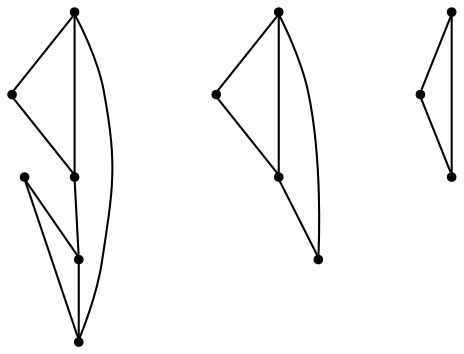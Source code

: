graph {
  node [shape=point,comment="{\"directed\":false,\"doi\":\"10.1007/978-3-642-00219-9_40\",\"figure\":\"7\"}"]

  v0 [pos="1530.9509600262309,595.150656533408"]
  v1 [pos="1446.5757451079612,724.8853156243171"]
  v2 [pos="1368.7679011855014,854.5573909306027"]
  v3 [pos="1472.5325092581816,679.4937545669662"]
  v4 [pos="1290.897417858035,724.8853156243171"]
  v5 [pos="1264.9406218950137,679.4937545669662"]
  v6 [pos="1109.1998779296873,724.8853156243171"]
  v7 [pos="1031.3919862880264,854.5573909306027"]
  v8 [pos="953.5215824925622,724.885315624317"]
  v9 [pos="927.56475471674,679.4937545669662"]
  v10 [pos="791.338460026231,705.4406482243037"]
  v11 [pos="713.4680562307669,835.1129143348107"]
  v12 [pos="635.5976365289023,705.4406482243037"]

  v12 -- v10 [id="-2",pos="635.5976365289023,705.4406482243037 791.338460026231,705.4406482243037 791.338460026231,705.4406482243037 791.338460026231,705.4406482243037"]
  v11 -- v12 [id="-3",pos="713.4680562307669,835.1129143348107 635.5976365289023,705.4406482243037 635.5976365289023,705.4406482243037 635.5976365289023,705.4406482243037"]
  v10 -- v11 [id="-4",pos="791.338460026231,705.4406482243037 713.4680562307669,835.1129143348107 713.4680562307669,835.1129143348107 713.4680562307669,835.1129143348107"]
  v9 -- v6 [id="-5",pos="927.56475471674,679.4937545669662 1109.1998779296873,724.8853156243171 1109.1998779296873,724.8853156243171 1109.1998779296873,724.8853156243171"]
  v8 -- v6 [id="-6",pos="953.5215824925622,724.885315624317 1109.1998779296873,724.8853156243171 1109.1998779296873,724.8853156243171 1109.1998779296873,724.8853156243171"]
  v8 -- v9 [id="-7",pos="953.5215824925622,724.885315624317 927.56475471674,679.4937545669662 927.56475471674,679.4937545669662 927.56475471674,679.4937545669662"]
  v7 -- v8 [id="-8",pos="1031.3919862880264,854.5573909306027 953.5215824925622,724.885315624317 953.5215824925622,724.885315624317 953.5215824925622,724.885315624317"]
  v6 -- v7 [id="-9",pos="1109.1998779296873,724.8853156243171 1031.3919862880264,854.5573909306027 1031.3919862880264,854.5573909306027 1031.3919862880264,854.5573909306027"]
  v5 -- v3 [id="-10",pos="1264.9406218950137,679.4937545669662 1472.5325092581816,679.4937545669662 1472.5325092581816,679.4937545669662 1472.5325092581816,679.4937545669662"]
  v4 -- v1 [id="-12",pos="1290.897417858035,724.8853156243171 1446.5757451079612,724.8853156243171 1446.5757451079612,724.8853156243171 1446.5757451079612,724.8853156243171"]
  v4 -- v5 [id="-13",pos="1290.897417858035,724.8853156243171 1264.9406218950137,679.4937545669662 1264.9406218950137,679.4937545669662 1264.9406218950137,679.4937545669662"]
  v2 -- v4 [id="-14",pos="1368.7679011855014,854.5573909306027 1290.897417858035,724.8853156243171 1290.897417858035,724.8853156243171 1290.897417858035,724.8853156243171"]
  v1 -- v3 [id="-15",pos="1446.5757451079612,724.8853156243171 1472.5325092581816,679.4937545669662 1472.5325092581816,679.4937545669662 1472.5325092581816,679.4937545669662"]
  v1 -- v2 [id="-16",pos="1446.5757451079612,724.8853156243171 1368.7679011855014,854.5573909306027 1368.7679011855014,854.5573909306027 1368.7679011855014,854.5573909306027"]
  v0 -- v3 [id="-1",pos="1530.9509600262309,595.150656533408 1472.5325092581816,679.4937545669662 1472.5325092581816,679.4937545669662 1472.5325092581816,679.4937545669662"]
  v0 -- v5 [id="-11",pos="1530.9509600262309,595.150656533408 1264.9406218950137,679.4937545669662 1264.9406218950137,679.4937545669662 1264.9406218950137,679.4937545669662"]
}